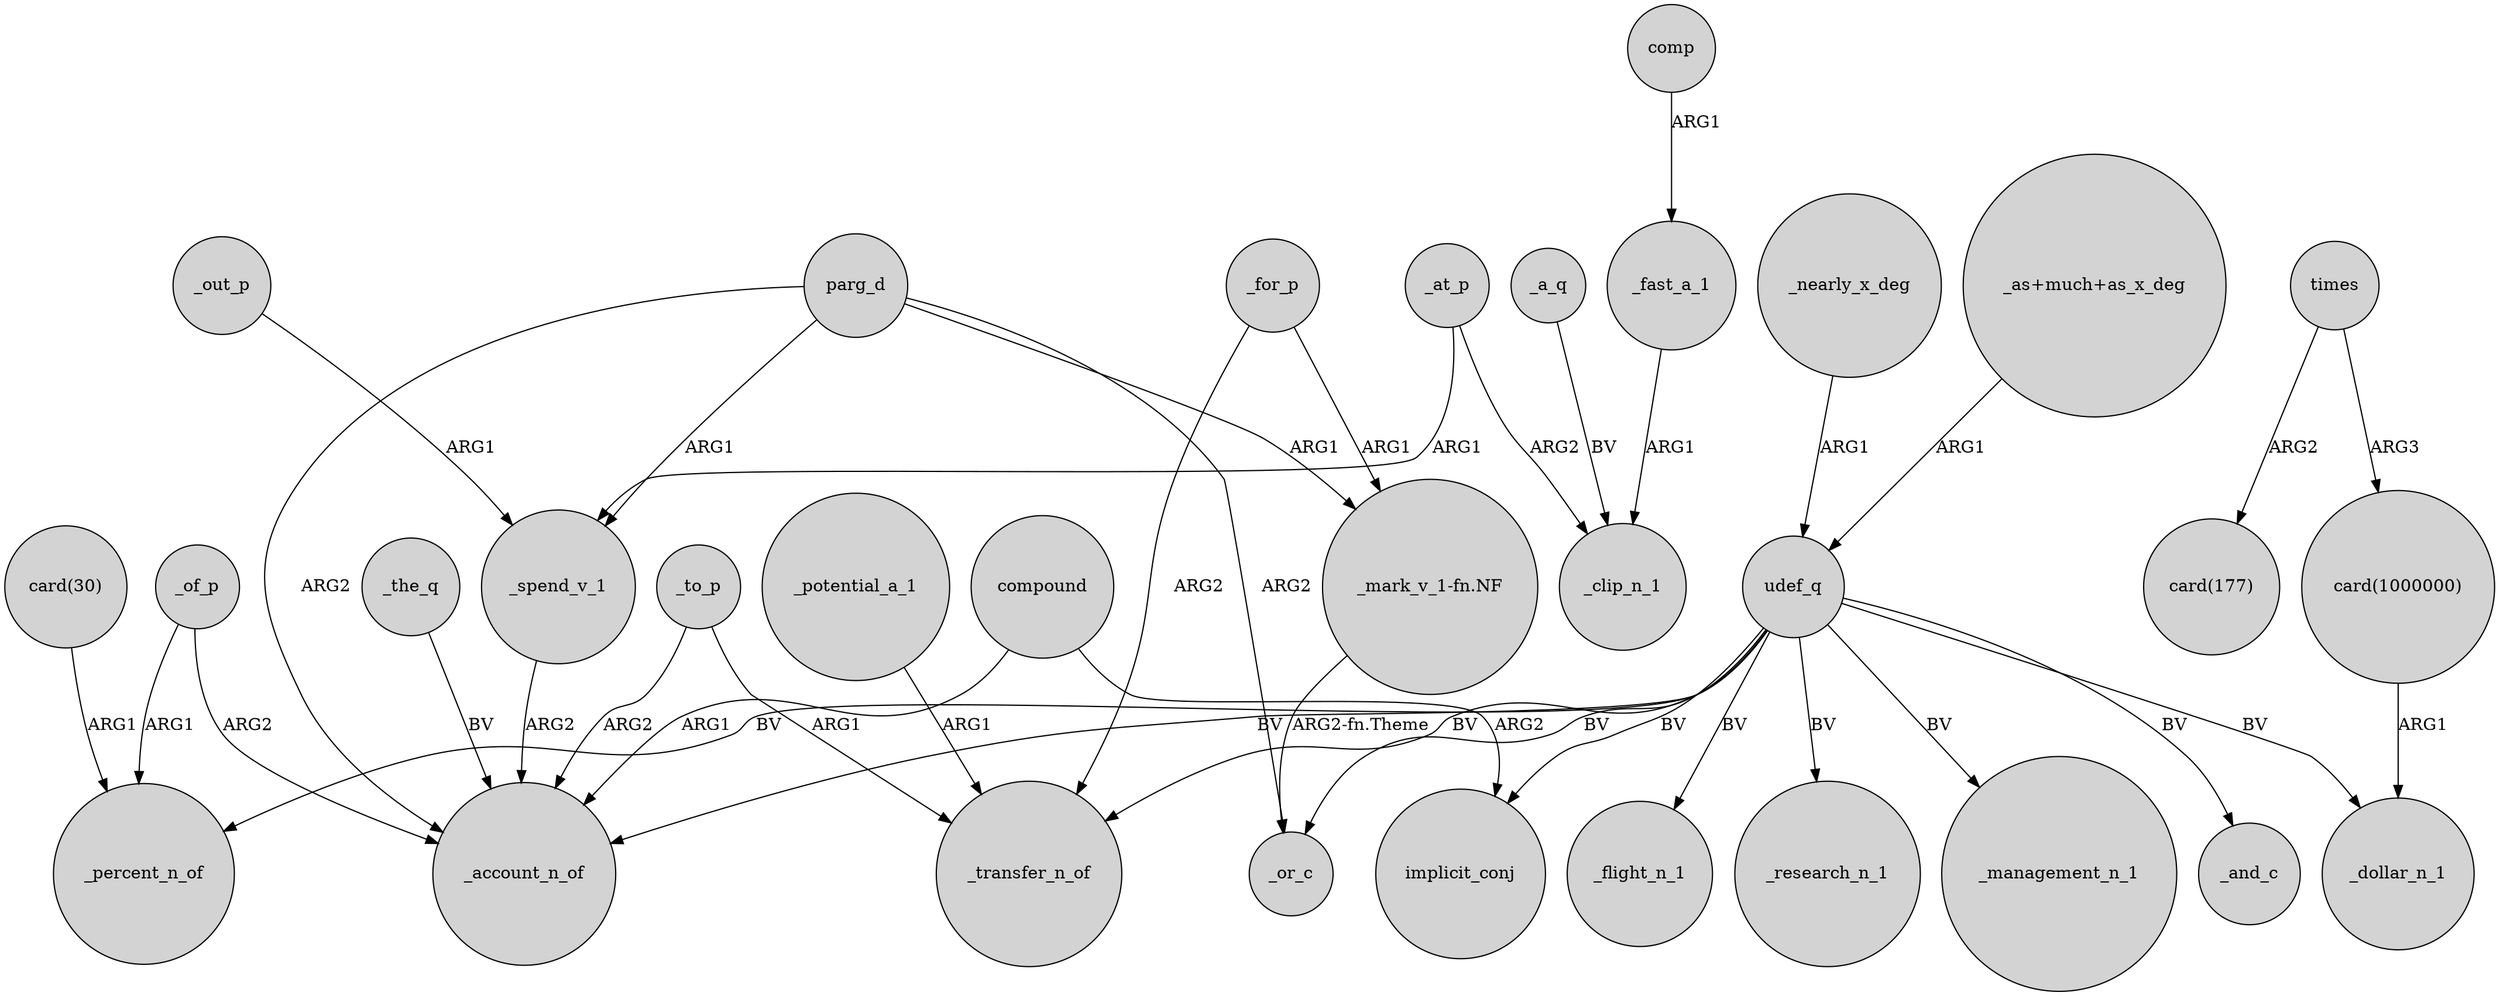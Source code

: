 digraph {
	node [shape=circle style=filled]
	"card(1000000)" -> _dollar_n_1 [label=ARG1]
	compound -> implicit_conj [label=ARG2]
	_of_p -> _account_n_of [label=ARG2]
	times -> "card(177)" [label=ARG2]
	_the_q -> _account_n_of [label=BV]
	udef_q -> _flight_n_1 [label=BV]
	_for_p -> _transfer_n_of [label=ARG2]
	udef_q -> _research_n_1 [label=BV]
	_to_p -> _transfer_n_of [label=ARG1]
	_spend_v_1 -> _account_n_of [label=ARG2]
	"card(30)" -> _percent_n_of [label=ARG1]
	udef_q -> _transfer_n_of [label=BV]
	udef_q -> _management_n_1 [label=BV]
	udef_q -> _or_c [label=BV]
	udef_q -> implicit_conj [label=BV]
	parg_d -> _account_n_of [label=ARG2]
	compound -> _account_n_of [label=ARG1]
	parg_d -> _or_c [label=ARG2]
	_of_p -> _percent_n_of [label=ARG1]
	"_as+much+as_x_deg" -> udef_q [label=ARG1]
	_fast_a_1 -> _clip_n_1 [label=ARG1]
	times -> "card(1000000)" [label=ARG3]
	parg_d -> "_mark_v_1-fn.NF" [label=ARG1]
	_at_p -> _clip_n_1 [label=ARG2]
	_a_q -> _clip_n_1 [label=BV]
	_nearly_x_deg -> udef_q [label=ARG1]
	_for_p -> "_mark_v_1-fn.NF" [label=ARG1]
	udef_q -> _account_n_of [label=BV]
	_out_p -> _spend_v_1 [label=ARG1]
	_to_p -> _account_n_of [label=ARG2]
	parg_d -> _spend_v_1 [label=ARG1]
	_at_p -> _spend_v_1 [label=ARG1]
	udef_q -> _percent_n_of [label=BV]
	udef_q -> _and_c [label=BV]
	_potential_a_1 -> _transfer_n_of [label=ARG1]
	udef_q -> _dollar_n_1 [label=BV]
	comp -> _fast_a_1 [label=ARG1]
	"_mark_v_1-fn.NF" -> _or_c [label="ARG2-fn.Theme"]
}
